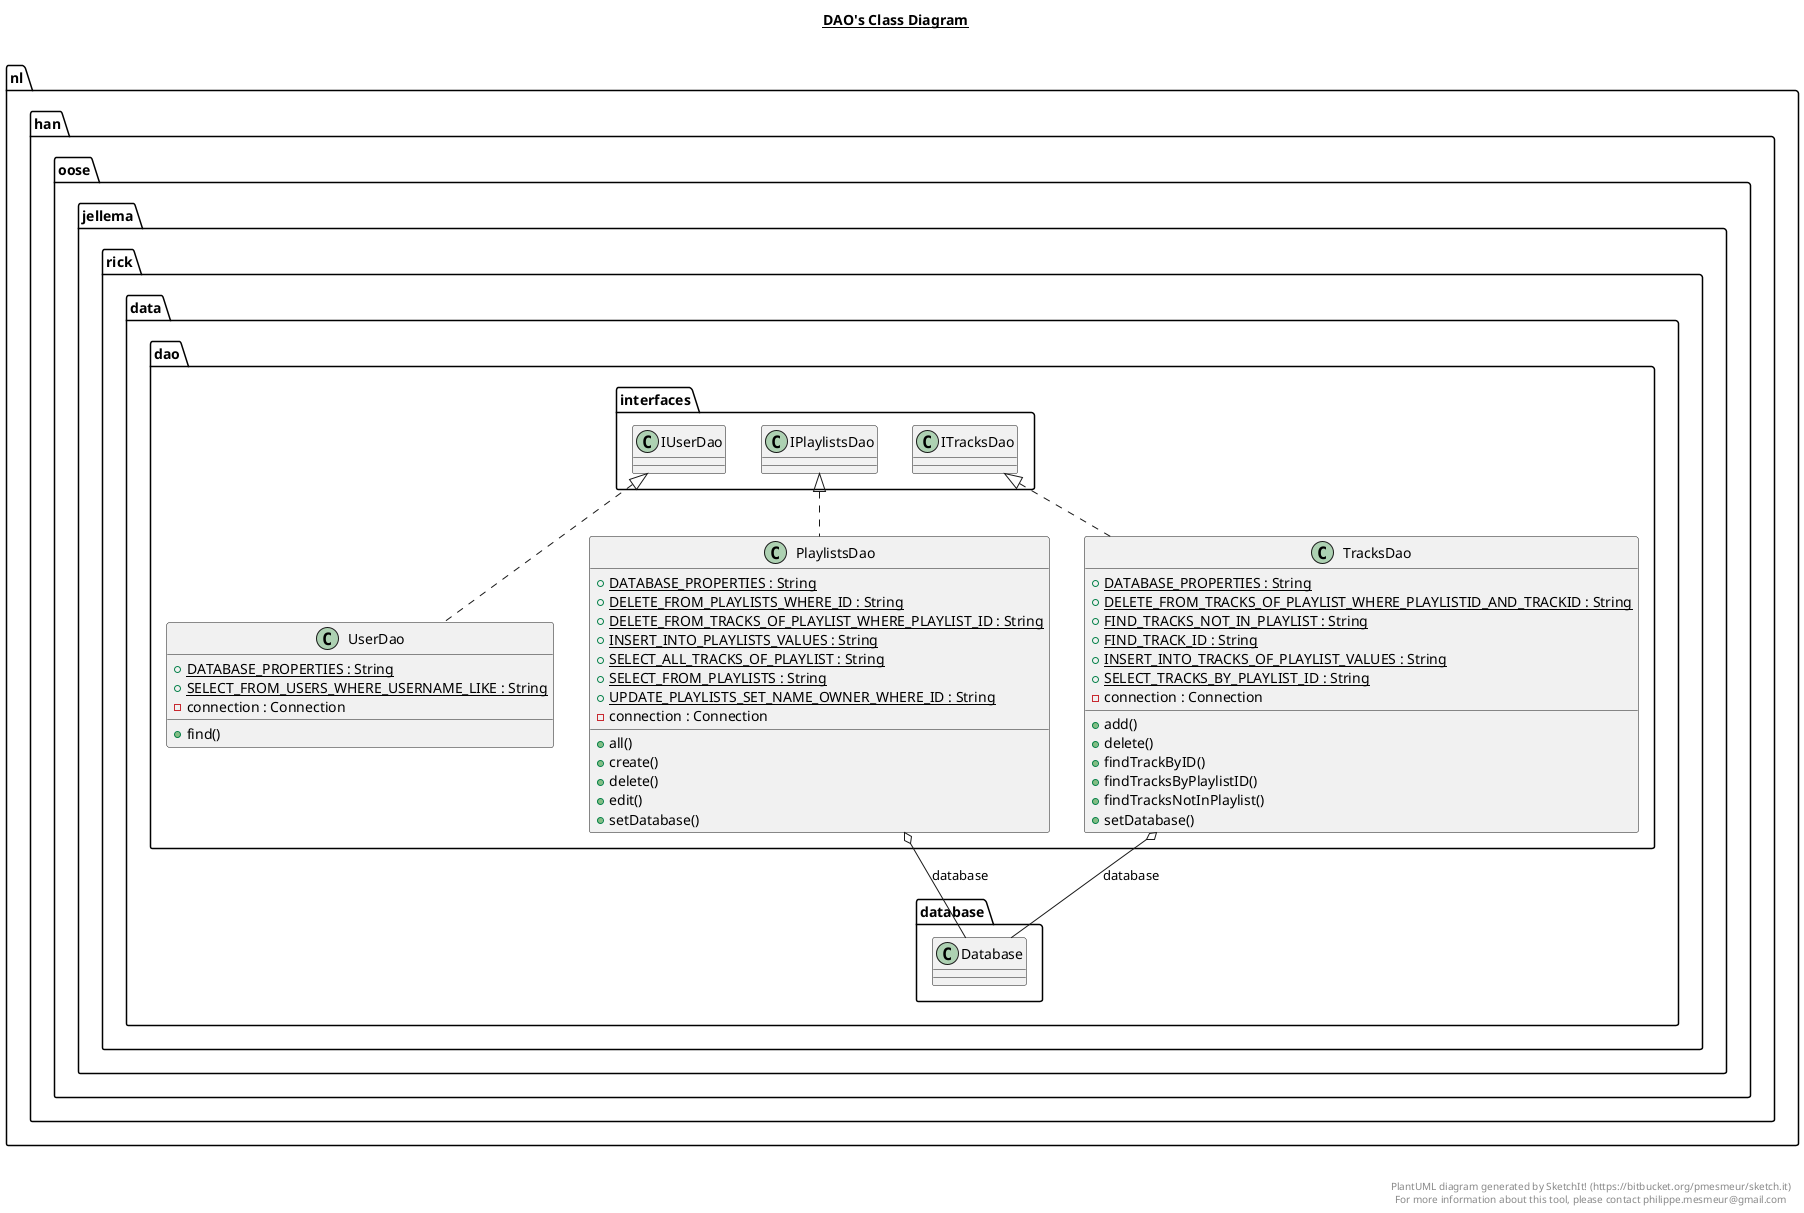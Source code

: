 @startuml

title __DAO's Class Diagram__\n

  namespace nl.han.oose.jellema.rick.data.dao {
    class nl.han.oose.jellema.rick.data.dao.PlaylistsDao {
        {static} + DATABASE_PROPERTIES : String
        {static} + DELETE_FROM_PLAYLISTS_WHERE_ID : String
        {static} + DELETE_FROM_TRACKS_OF_PLAYLIST_WHERE_PLAYLIST_ID : String
        {static} + INSERT_INTO_PLAYLISTS_VALUES : String
        {static} + SELECT_ALL_TRACKS_OF_PLAYLIST : String
        {static} + SELECT_FROM_PLAYLISTS : String
        {static} + UPDATE_PLAYLISTS_SET_NAME_OWNER_WHERE_ID : String
        - connection : Connection
        + all()
        + create()
        + delete()
        + edit()
        + setDatabase()
    }
  }
  

  namespace nl.han.oose.jellema.rick.data.dao {
    class nl.han.oose.jellema.rick.data.dao.TracksDao {
        {static} + DATABASE_PROPERTIES : String
        {static} + DELETE_FROM_TRACKS_OF_PLAYLIST_WHERE_PLAYLISTID_AND_TRACKID : String
        {static} + FIND_TRACKS_NOT_IN_PLAYLIST : String
        {static} + FIND_TRACK_ID : String
        {static} + INSERT_INTO_TRACKS_OF_PLAYLIST_VALUES : String
        {static} + SELECT_TRACKS_BY_PLAYLIST_ID : String
        - connection : Connection
        + add()
        + delete()
        + findTrackByID()
        + findTracksByPlaylistID()
        + findTracksNotInPlaylist()
        + setDatabase()
    }
  }
  

  namespace nl.han.oose.jellema.rick.data.dao {
    class nl.han.oose.jellema.rick.data.dao.UserDao {
        {static} + DATABASE_PROPERTIES : String
        {static} + SELECT_FROM_USERS_WHERE_USERNAME_LIKE : String
        - connection : Connection
        + find()
    }
  }
  

  nl.han.oose.jellema.rick.data.dao.PlaylistsDao .up.|> nl.han.oose.jellema.rick.data.dao.interfaces.IPlaylistsDao
  nl.han.oose.jellema.rick.data.dao.PlaylistsDao o-- nl.han.oose.jellema.rick.data.database.Database : database
  nl.han.oose.jellema.rick.data.dao.TracksDao .up.|> nl.han.oose.jellema.rick.data.dao.interfaces.ITracksDao
  nl.han.oose.jellema.rick.data.dao.TracksDao o-- nl.han.oose.jellema.rick.data.database.Database : database
  nl.han.oose.jellema.rick.data.dao.UserDao .up.|> nl.han.oose.jellema.rick.data.dao.interfaces.IUserDao


right footer


PlantUML diagram generated by SketchIt! (https://bitbucket.org/pmesmeur/sketch.it)
For more information about this tool, please contact philippe.mesmeur@gmail.com
endfooter

@enduml
